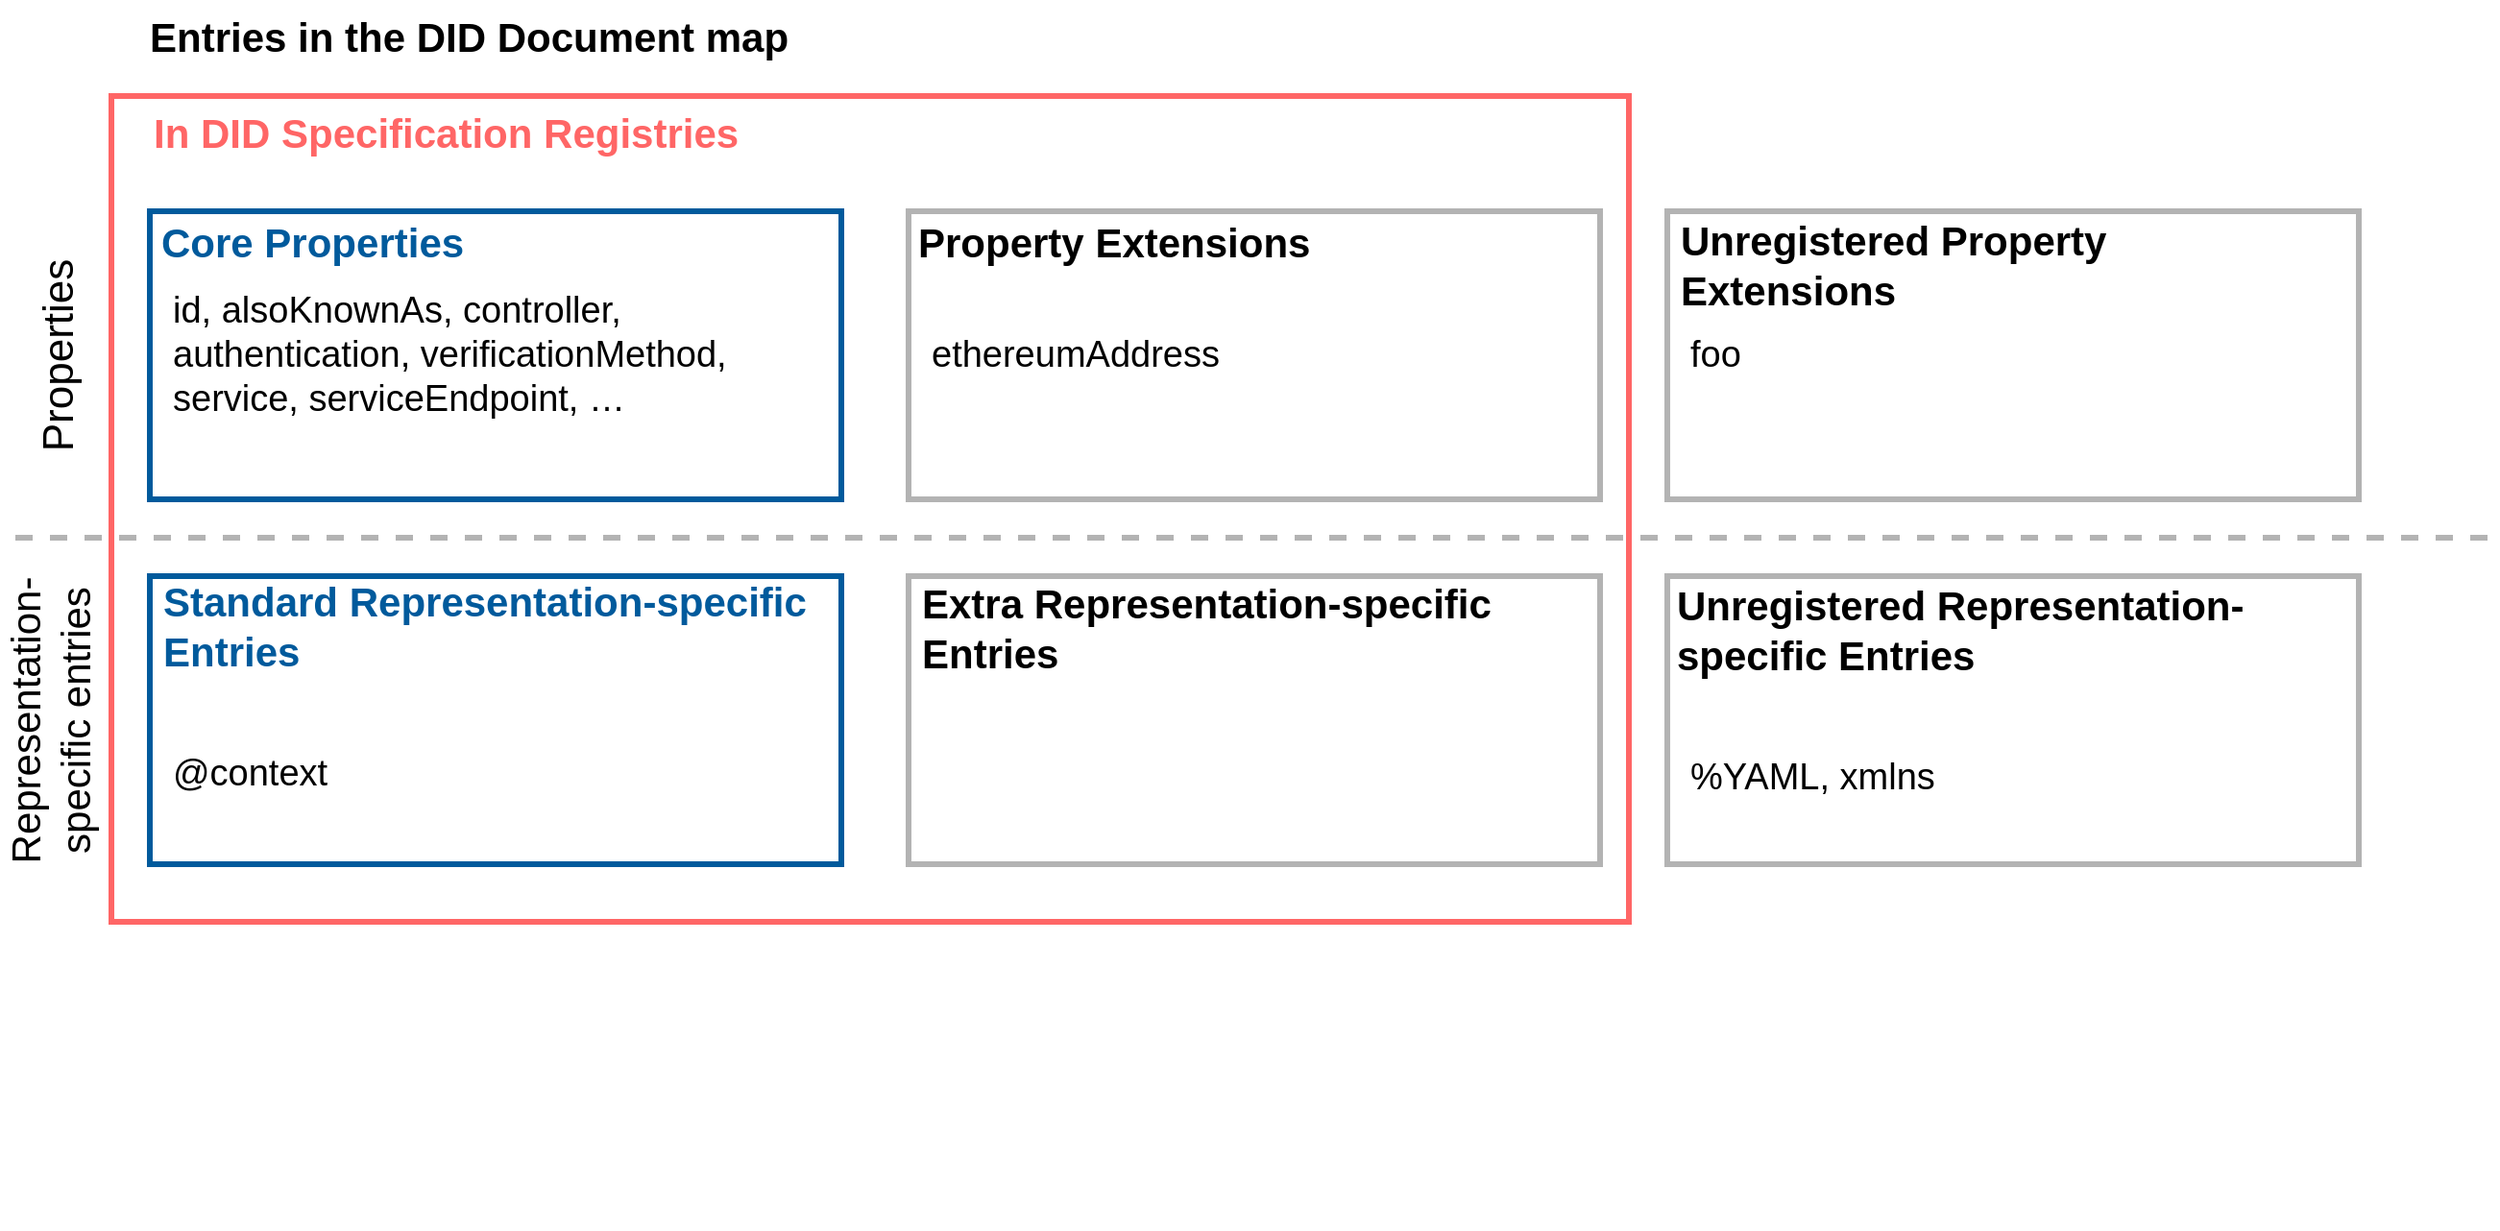 <mxfile version="14.1.8" type="device"><diagram id="UK2Nwj1HUJVxzCkbwgWR" name="Page-1"><mxGraphModel dx="1864" dy="1028" grid="1" gridSize="10" guides="1" tooltips="1" connect="1" arrows="1" fold="1" page="1" pageScale="1" pageWidth="827" pageHeight="1169" math="0" shadow="0"><root><mxCell id="0"/><mxCell id="1" parent="0"/><mxCell id="nYQq3ygzRtoql9jICUdD-31" value="" style="rounded=0;whiteSpace=wrap;html=1;strokeWidth=3;fillColor=none;strokeColor=#FF6666;" parent="1" vertex="1"><mxGeometry x="89" y="150" width="790" height="430" as="geometry"/></mxCell><mxCell id="nYQq3ygzRtoql9jICUdD-22" value="" style="group" parent="1" vertex="1" connectable="0"><mxGeometry x="109" y="210" width="360" height="150" as="geometry"/></mxCell><mxCell id="nYQq3ygzRtoql9jICUdD-2" value="" style="rounded=0;whiteSpace=wrap;html=1;strokeWidth=3;strokeColor=#005A9C;" parent="nYQq3ygzRtoql9jICUdD-22" vertex="1"><mxGeometry width="360" height="150" as="geometry"/></mxCell><mxCell id="nYQq3ygzRtoql9jICUdD-5" value="&lt;font size=&quot;1&quot; color=&quot;#005a9c&quot;&gt;&lt;b style=&quot;font-size: 21px&quot;&gt;Core Properties&lt;/b&gt;&lt;/font&gt;" style="text;html=1;strokeColor=none;fillColor=none;align=left;verticalAlign=middle;whiteSpace=wrap;rounded=0;" parent="nYQq3ygzRtoql9jICUdD-22" vertex="1"><mxGeometry x="4" y="11.09" width="300" height="9.09" as="geometry"/></mxCell><mxCell id="nYQq3ygzRtoql9jICUdD-8" value="&lt;font style=&quot;font-size: 19px&quot;&gt;id, alsoKnownAs, controller, authentication, verificationMethod, service, serviceEndpoint, …&lt;/font&gt;" style="text;html=1;strokeColor=none;fillColor=none;align=left;verticalAlign=middle;whiteSpace=wrap;rounded=0;" parent="nYQq3ygzRtoql9jICUdD-22" vertex="1"><mxGeometry x="10" y="49.997" width="340" height="50" as="geometry"/></mxCell><mxCell id="nYQq3ygzRtoql9jICUdD-10" style="edgeStyle=orthogonalEdgeStyle;rounded=0;orthogonalLoop=1;jettySize=auto;html=1;exitX=0.5;exitY=1;exitDx=0;exitDy=0;" parent="nYQq3ygzRtoql9jICUdD-22" source="nYQq3ygzRtoql9jICUdD-5" target="nYQq3ygzRtoql9jICUdD-5" edge="1"><mxGeometry relative="1" as="geometry"/></mxCell><mxCell id="nYQq3ygzRtoql9jICUdD-23" value="" style="group" parent="1" vertex="1" connectable="0"><mxGeometry x="504" y="210" width="360" height="150" as="geometry"/></mxCell><mxCell id="nYQq3ygzRtoql9jICUdD-12" value="" style="rounded=0;whiteSpace=wrap;html=1;strokeWidth=3;strokeColor=#b3b3b3;" parent="nYQq3ygzRtoql9jICUdD-23" vertex="1"><mxGeometry width="360" height="150" as="geometry"/></mxCell><mxCell id="nYQq3ygzRtoql9jICUdD-13" value="&lt;font size=&quot;1&quot;&gt;&lt;b style=&quot;font-size: 21px&quot;&gt;Property Extensions&lt;/b&gt;&lt;/font&gt;" style="text;html=1;strokeColor=none;fillColor=none;align=left;verticalAlign=middle;whiteSpace=wrap;rounded=0;" parent="nYQq3ygzRtoql9jICUdD-23" vertex="1"><mxGeometry x="3" y="11.09" width="330" height="9.09" as="geometry"/></mxCell><mxCell id="nYQq3ygzRtoql9jICUdD-14" value="&lt;font style=&quot;font-size: 19px&quot;&gt;ethereumAddress&lt;/font&gt;" style="text;html=1;strokeColor=none;fillColor=none;align=left;verticalAlign=middle;whiteSpace=wrap;rounded=0;" parent="nYQq3ygzRtoql9jICUdD-23" vertex="1"><mxGeometry x="10" y="49.997" width="340" height="50" as="geometry"/></mxCell><mxCell id="nYQq3ygzRtoql9jICUdD-16" style="edgeStyle=orthogonalEdgeStyle;rounded=0;orthogonalLoop=1;jettySize=auto;html=1;exitX=0.5;exitY=1;exitDx=0;exitDy=0;" parent="nYQq3ygzRtoql9jICUdD-23" source="nYQq3ygzRtoql9jICUdD-13" target="nYQq3ygzRtoql9jICUdD-13" edge="1"><mxGeometry relative="1" as="geometry"/></mxCell><mxCell id="nYQq3ygzRtoql9jICUdD-24" value="" style="group" parent="1" vertex="1" connectable="0"><mxGeometry x="899" y="210" width="360" height="150" as="geometry"/></mxCell><mxCell id="nYQq3ygzRtoql9jICUdD-17" value="" style="rounded=0;whiteSpace=wrap;html=1;strokeColor=#B3B3B3;strokeWidth=3;" parent="nYQq3ygzRtoql9jICUdD-24" vertex="1"><mxGeometry width="360" height="150" as="geometry"/></mxCell><mxCell id="nYQq3ygzRtoql9jICUdD-18" value="&lt;font size=&quot;1&quot;&gt;&lt;b style=&quot;font-size: 21px&quot;&gt;Unregistered Property Extensions&lt;/b&gt;&lt;/font&gt;" style="text;html=1;strokeColor=none;fillColor=none;align=left;verticalAlign=middle;whiteSpace=wrap;rounded=0;" parent="nYQq3ygzRtoql9jICUdD-24" vertex="1"><mxGeometry x="5" y="23.09" width="260" height="9.09" as="geometry"/></mxCell><mxCell id="nYQq3ygzRtoql9jICUdD-19" value="&lt;font style=&quot;font-size: 19px&quot;&gt;foo&lt;/font&gt;" style="text;html=1;strokeColor=none;fillColor=none;align=left;verticalAlign=middle;whiteSpace=wrap;rounded=0;" parent="nYQq3ygzRtoql9jICUdD-24" vertex="1"><mxGeometry x="10" y="49.997" width="340" height="50" as="geometry"/></mxCell><mxCell id="nYQq3ygzRtoql9jICUdD-21" style="edgeStyle=orthogonalEdgeStyle;rounded=0;orthogonalLoop=1;jettySize=auto;html=1;exitX=0.5;exitY=1;exitDx=0;exitDy=0;" parent="nYQq3ygzRtoql9jICUdD-24" source="nYQq3ygzRtoql9jICUdD-18" target="nYQq3ygzRtoql9jICUdD-18" edge="1"><mxGeometry relative="1" as="geometry"/></mxCell><mxCell id="nYQq3ygzRtoql9jICUdD-25" value="&lt;font style=&quot;font-size: 22px&quot;&gt;Properties&lt;/font&gt;" style="text;html=1;strokeColor=none;fillColor=none;align=center;verticalAlign=middle;whiteSpace=wrap;rounded=0;rotation=-90;" parent="1" vertex="1"><mxGeometry x="-3" y="275" width="130" height="20" as="geometry"/></mxCell><mxCell id="nYQq3ygzRtoql9jICUdD-26" value="&lt;font style=&quot;font-size: 21px&quot;&gt;Representation-specific entries&lt;/font&gt;" style="text;html=1;strokeColor=none;fillColor=none;align=center;verticalAlign=middle;whiteSpace=wrap;rounded=0;rotation=-90;" parent="1" vertex="1"><mxGeometry x="-28" y="455" width="170" height="40" as="geometry"/></mxCell><mxCell id="nYQq3ygzRtoql9jICUdD-32" value="&lt;span style=&quot;font-family: &amp;#34;helvetica&amp;#34; ; font-style: normal ; letter-spacing: normal ; text-align: left ; text-indent: 0px ; text-transform: none ; word-spacing: 0px ; display: inline ; float: none&quot;&gt;&lt;b&gt;&lt;font color=&quot;#ff6666&quot; style=&quot;font-size: 21px&quot;&gt;In DID Specification Registries&lt;/font&gt;&lt;/b&gt;&lt;/span&gt;" style="text;whiteSpace=wrap;html=1;" parent="1" vertex="1"><mxGeometry x="109" y="150" width="421" height="30" as="geometry"/></mxCell><mxCell id="nYQq3ygzRtoql9jICUdD-33" value="&lt;span style=&quot;color: rgb(0 , 0 , 0) ; font-family: &amp;#34;helvetica&amp;#34; ; font-style: normal ; letter-spacing: normal ; text-align: left ; text-indent: 0px ; text-transform: none ; word-spacing: 0px ; display: inline ; float: none&quot;&gt;&lt;b&gt;&lt;font style=&quot;font-size: 21px&quot;&gt;Entries in the DID Document map&lt;/font&gt;&lt;/b&gt;&lt;/span&gt;" style="text;whiteSpace=wrap;html=1;" parent="1" vertex="1"><mxGeometry x="107" y="100" width="430" height="30" as="geometry"/></mxCell><mxCell id="mTZsZniVgVfS07ABQ5MP-1" value="" style="group" vertex="1" connectable="0" parent="1"><mxGeometry x="109" y="400" width="360" height="330" as="geometry"/></mxCell><mxCell id="mTZsZniVgVfS07ABQ5MP-2" value="" style="rounded=0;whiteSpace=wrap;html=1;strokeWidth=3;strokeColor=#005a9c;" vertex="1" parent="mTZsZniVgVfS07ABQ5MP-1"><mxGeometry width="360" height="150" as="geometry"/></mxCell><mxCell id="mTZsZniVgVfS07ABQ5MP-3" value="&lt;font size=&quot;1&quot; color=&quot;#005a9c&quot;&gt;&lt;b style=&quot;font-size: 21px&quot;&gt;Standard Representation-specific Entries&lt;/b&gt;&lt;/font&gt;" style="text;html=1;strokeColor=none;fillColor=none;align=left;verticalAlign=middle;whiteSpace=wrap;rounded=0;" vertex="1" parent="mTZsZniVgVfS07ABQ5MP-1"><mxGeometry x="5" y="16" width="340" height="20" as="geometry"/></mxCell><mxCell id="mTZsZniVgVfS07ABQ5MP-5" value="&lt;font style=&quot;font-size: 19px&quot;&gt;@context&lt;/font&gt;" style="text;html=1;strokeColor=none;fillColor=none;align=left;verticalAlign=middle;whiteSpace=wrap;rounded=0;" vertex="1" parent="mTZsZniVgVfS07ABQ5MP-1"><mxGeometry x="10" y="70" width="320" height="65" as="geometry"/></mxCell><mxCell id="mTZsZniVgVfS07ABQ5MP-6" style="edgeStyle=orthogonalEdgeStyle;rounded=0;orthogonalLoop=1;jettySize=auto;html=1;exitX=0.5;exitY=1;exitDx=0;exitDy=0;" edge="1" parent="mTZsZniVgVfS07ABQ5MP-1" source="mTZsZniVgVfS07ABQ5MP-3" target="mTZsZniVgVfS07ABQ5MP-3"><mxGeometry relative="1" as="geometry"/></mxCell><mxCell id="mTZsZniVgVfS07ABQ5MP-7" value="" style="group" vertex="1" connectable="0" parent="1"><mxGeometry x="504" y="400" width="360" height="150" as="geometry"/></mxCell><mxCell id="mTZsZniVgVfS07ABQ5MP-8" value="" style="rounded=0;whiteSpace=wrap;html=1;strokeWidth=3;strokeColor=#b3b3b3;" vertex="1" parent="mTZsZniVgVfS07ABQ5MP-7"><mxGeometry width="360" height="150" as="geometry"/></mxCell><mxCell id="mTZsZniVgVfS07ABQ5MP-9" value="&lt;font size=&quot;1&quot;&gt;&lt;b style=&quot;font-size: 21px&quot;&gt;Extra Representation-specific Entries&lt;/b&gt;&lt;/font&gt;" style="text;html=1;strokeColor=none;fillColor=none;align=left;verticalAlign=middle;whiteSpace=wrap;rounded=0;" vertex="1" parent="mTZsZniVgVfS07ABQ5MP-7"><mxGeometry x="5" y="23" width="338" height="8.91" as="geometry"/></mxCell><mxCell id="mTZsZniVgVfS07ABQ5MP-11" style="edgeStyle=orthogonalEdgeStyle;rounded=0;orthogonalLoop=1;jettySize=auto;html=1;exitX=0.5;exitY=1;exitDx=0;exitDy=0;" edge="1" parent="mTZsZniVgVfS07ABQ5MP-7" source="mTZsZniVgVfS07ABQ5MP-9" target="mTZsZniVgVfS07ABQ5MP-9"><mxGeometry relative="1" as="geometry"/></mxCell><mxCell id="mTZsZniVgVfS07ABQ5MP-12" value="" style="group" vertex="1" connectable="0" parent="1"><mxGeometry x="899" y="410" width="370" height="330" as="geometry"/></mxCell><mxCell id="mTZsZniVgVfS07ABQ5MP-13" value="" style="rounded=0;whiteSpace=wrap;html=1;strokeColor=#B3B3B3;strokeWidth=3;" vertex="1" parent="mTZsZniVgVfS07ABQ5MP-12"><mxGeometry y="-10" width="360" height="150" as="geometry"/></mxCell><mxCell id="mTZsZniVgVfS07ABQ5MP-14" value="&lt;font size=&quot;1&quot;&gt;&lt;b style=&quot;font-size: 21px&quot;&gt;Unregistered Representation-specific Entries&lt;/b&gt;&lt;/font&gt;" style="text;html=1;strokeColor=none;fillColor=none;align=left;verticalAlign=middle;whiteSpace=wrap;rounded=0;" vertex="1" parent="mTZsZniVgVfS07ABQ5MP-12"><mxGeometry x="3" y="8" width="360" height="20" as="geometry"/></mxCell><mxCell id="mTZsZniVgVfS07ABQ5MP-16" value="&lt;font style=&quot;font-size: 19px&quot;&gt;%YAML, xmlns&lt;/font&gt;" style="text;html=1;strokeColor=none;fillColor=none;align=left;verticalAlign=middle;whiteSpace=wrap;rounded=0;" vertex="1" parent="mTZsZniVgVfS07ABQ5MP-12"><mxGeometry x="10" y="60" width="320" height="70" as="geometry"/></mxCell><mxCell id="mTZsZniVgVfS07ABQ5MP-17" style="edgeStyle=orthogonalEdgeStyle;rounded=0;orthogonalLoop=1;jettySize=auto;html=1;exitX=0.5;exitY=1;exitDx=0;exitDy=0;" edge="1" parent="mTZsZniVgVfS07ABQ5MP-12" source="mTZsZniVgVfS07ABQ5MP-14" target="mTZsZniVgVfS07ABQ5MP-14"><mxGeometry relative="1" as="geometry"/></mxCell><mxCell id="nYQq3ygzRtoql9jICUdD-29" value="" style="endArrow=none;dashed=1;html=1;strokeWidth=3;strokeColor=#b3b3b3;" parent="1" edge="1"><mxGeometry width="50" height="50" relative="1" as="geometry"><mxPoint x="39" y="379.997" as="sourcePoint"/><mxPoint x="1329" y="379.997" as="targetPoint"/></mxGeometry></mxCell></root></mxGraphModel></diagram></mxfile>